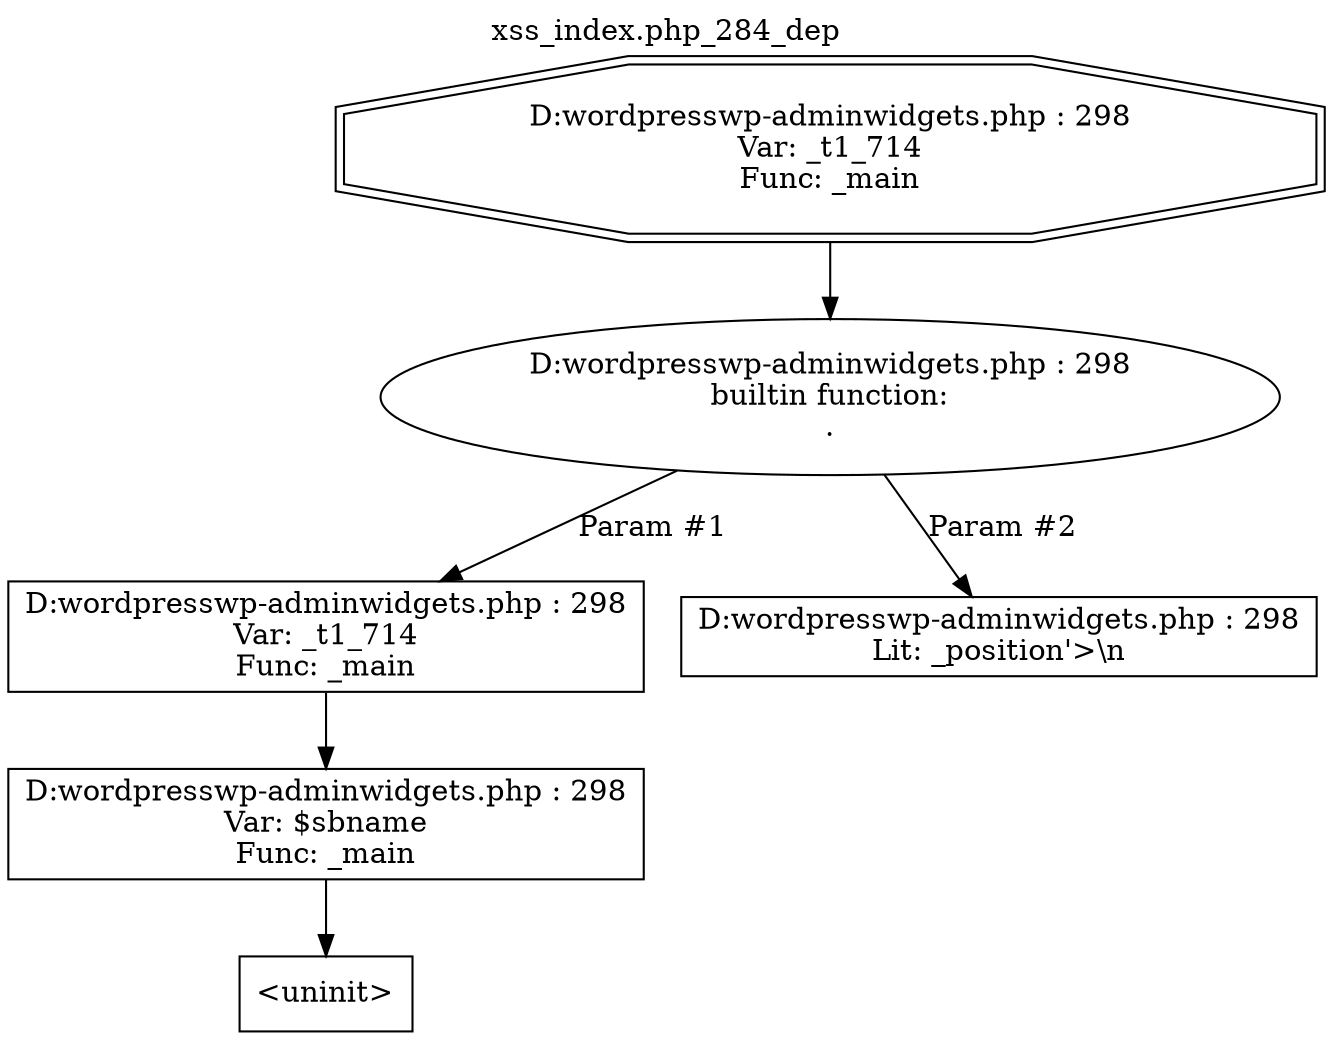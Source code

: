 digraph cfg {
  label="xss_index.php_284_dep";
  labelloc=t;
  n1 [shape=doubleoctagon, label="D:\wordpress\wp-admin\widgets.php : 298\nVar: _t1_714\nFunc: _main\n"];
  n2 [shape=ellipse, label="D:\wordpress\wp-admin\widgets.php : 298\nbuiltin function:\n.\n"];
  n3 [shape=box, label="D:\wordpress\wp-admin\widgets.php : 298\nVar: _t1_714\nFunc: _main\n"];
  n4 [shape=box, label="D:\wordpress\wp-admin\widgets.php : 298\nVar: $sbname\nFunc: _main\n"];
  n5 [shape=box, label="<uninit>"];
  n6 [shape=box, label="D:\wordpress\wp-admin\widgets.php : 298\nLit: _position'>\\n\n"];
  n1 -> n2;
  n4 -> n5;
  n3 -> n4;
  n2 -> n3[label="Param #1"];
  n2 -> n6[label="Param #2"];
}
